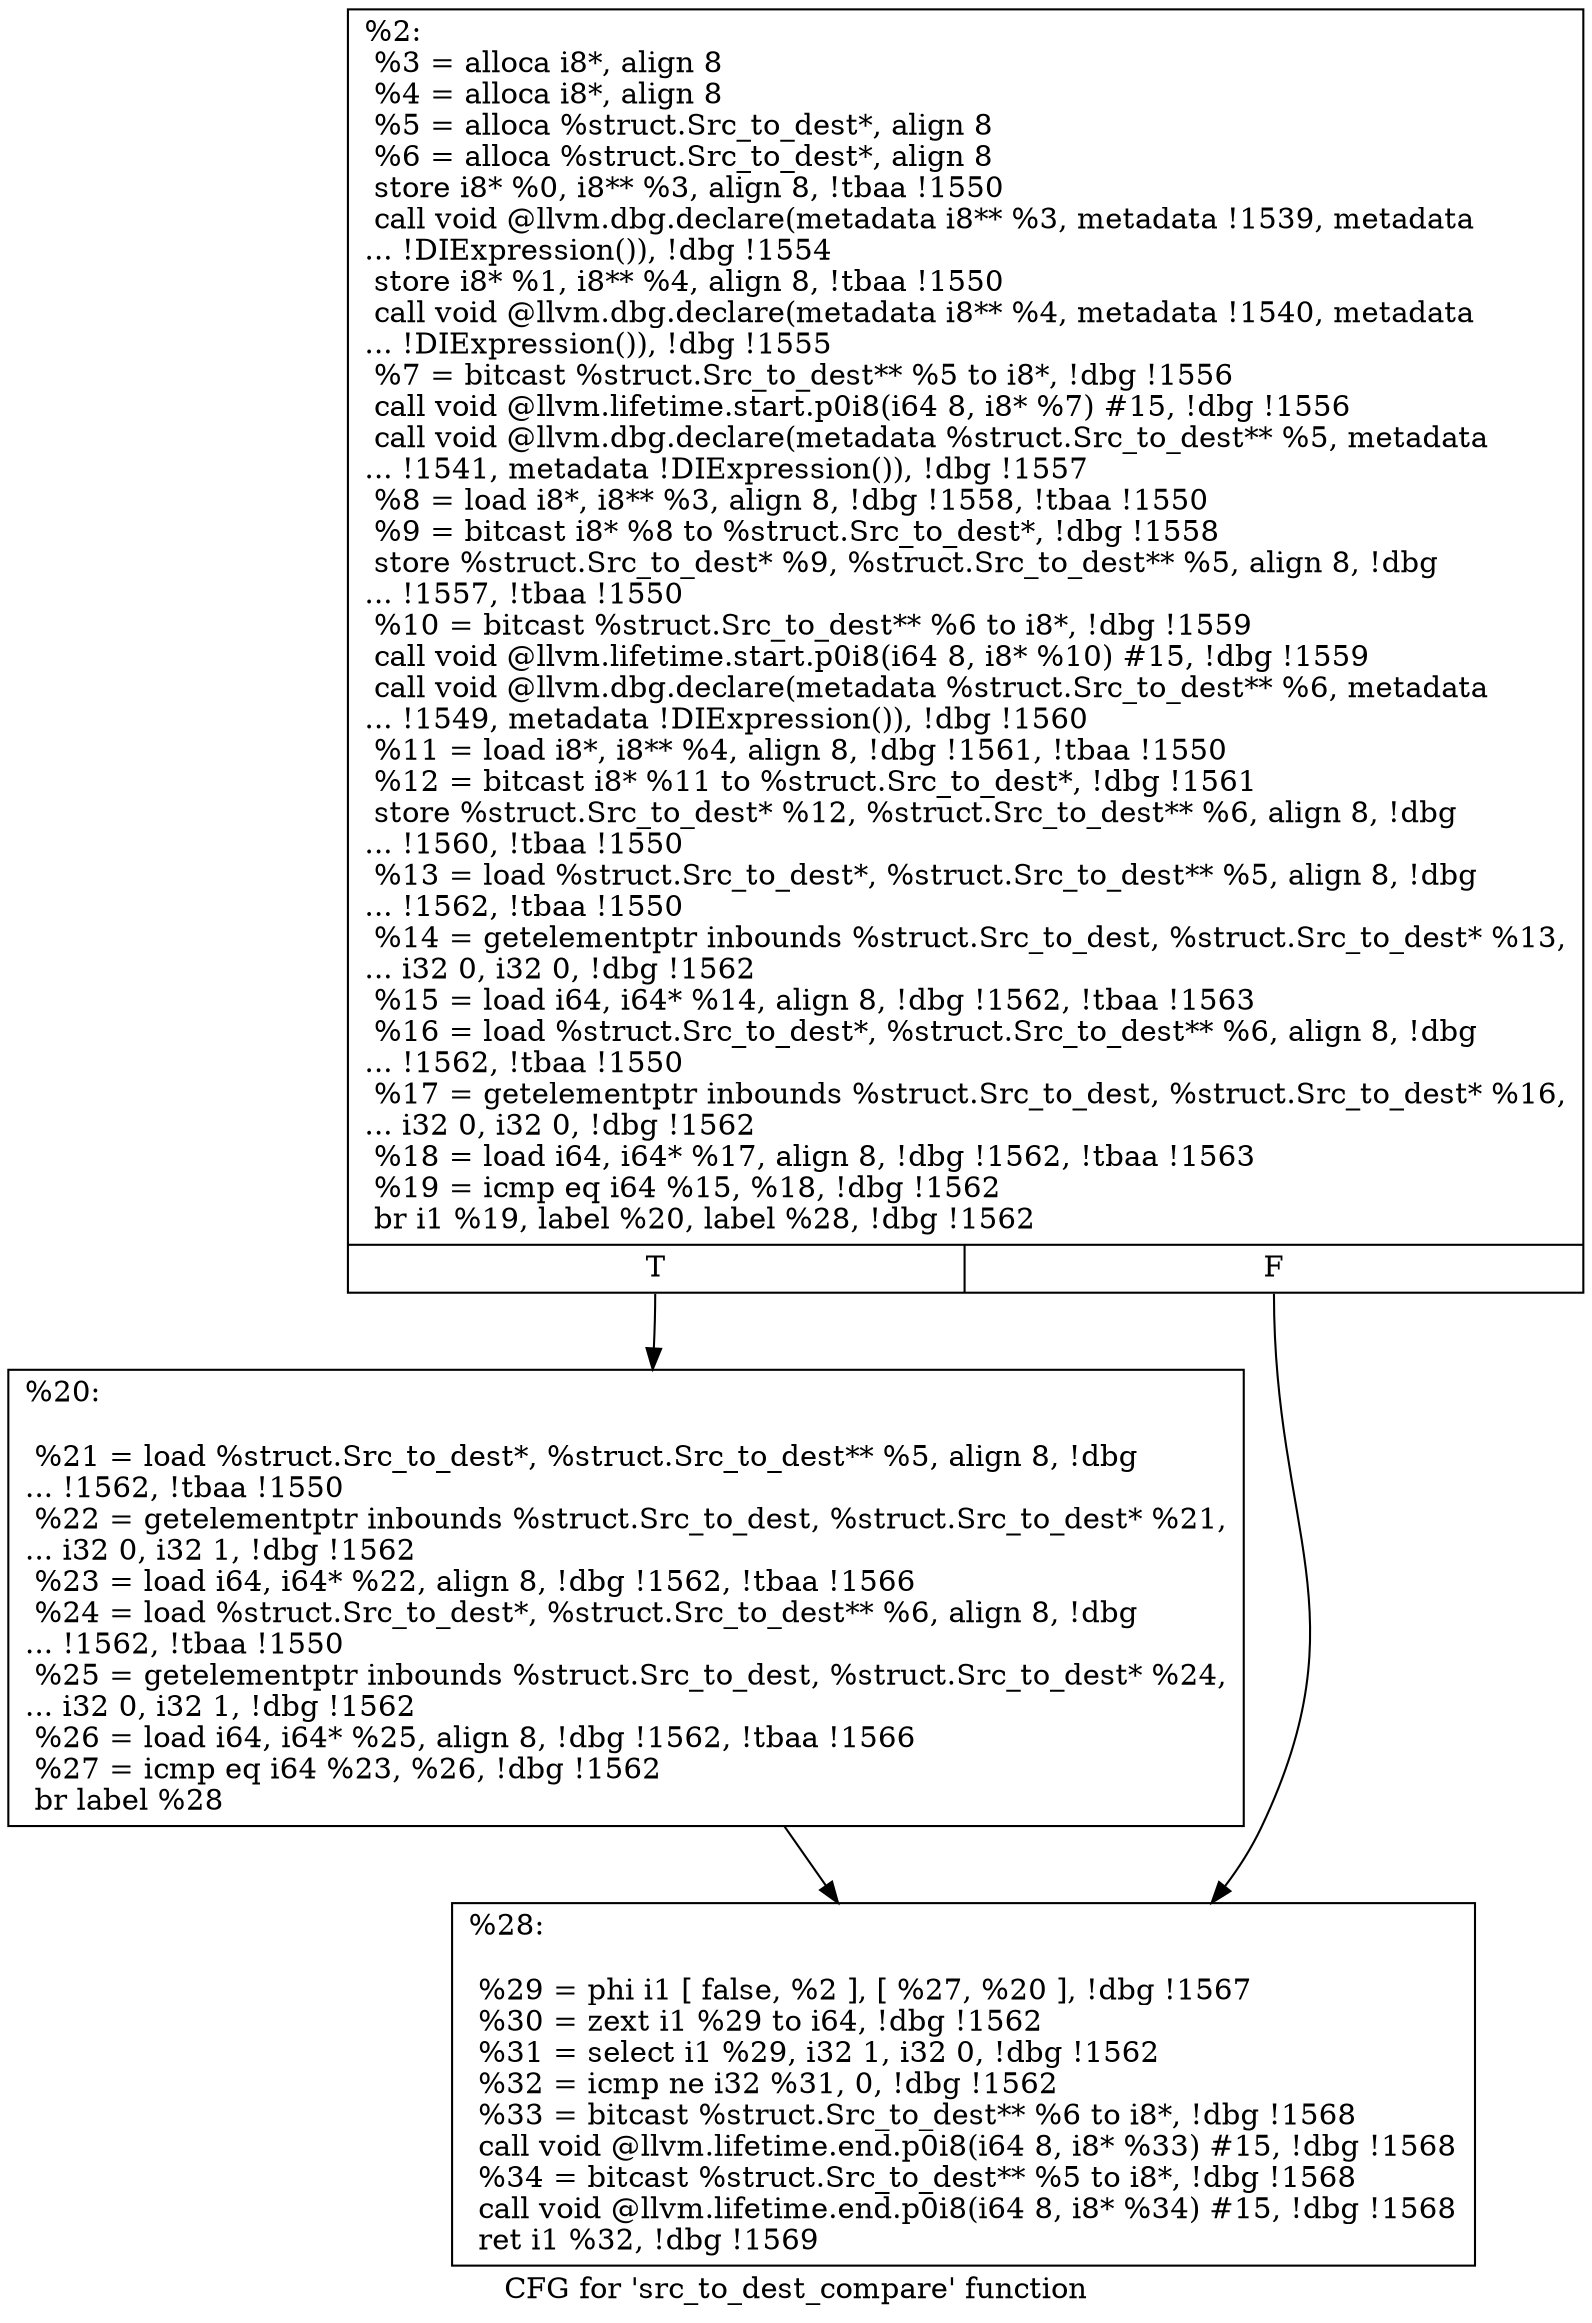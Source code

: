 digraph "CFG for 'src_to_dest_compare' function" {
	label="CFG for 'src_to_dest_compare' function";

	Node0x28b4330 [shape=record,label="{%2:\l  %3 = alloca i8*, align 8\l  %4 = alloca i8*, align 8\l  %5 = alloca %struct.Src_to_dest*, align 8\l  %6 = alloca %struct.Src_to_dest*, align 8\l  store i8* %0, i8** %3, align 8, !tbaa !1550\l  call void @llvm.dbg.declare(metadata i8** %3, metadata !1539, metadata\l... !DIExpression()), !dbg !1554\l  store i8* %1, i8** %4, align 8, !tbaa !1550\l  call void @llvm.dbg.declare(metadata i8** %4, metadata !1540, metadata\l... !DIExpression()), !dbg !1555\l  %7 = bitcast %struct.Src_to_dest** %5 to i8*, !dbg !1556\l  call void @llvm.lifetime.start.p0i8(i64 8, i8* %7) #15, !dbg !1556\l  call void @llvm.dbg.declare(metadata %struct.Src_to_dest** %5, metadata\l... !1541, metadata !DIExpression()), !dbg !1557\l  %8 = load i8*, i8** %3, align 8, !dbg !1558, !tbaa !1550\l  %9 = bitcast i8* %8 to %struct.Src_to_dest*, !dbg !1558\l  store %struct.Src_to_dest* %9, %struct.Src_to_dest** %5, align 8, !dbg\l... !1557, !tbaa !1550\l  %10 = bitcast %struct.Src_to_dest** %6 to i8*, !dbg !1559\l  call void @llvm.lifetime.start.p0i8(i64 8, i8* %10) #15, !dbg !1559\l  call void @llvm.dbg.declare(metadata %struct.Src_to_dest** %6, metadata\l... !1549, metadata !DIExpression()), !dbg !1560\l  %11 = load i8*, i8** %4, align 8, !dbg !1561, !tbaa !1550\l  %12 = bitcast i8* %11 to %struct.Src_to_dest*, !dbg !1561\l  store %struct.Src_to_dest* %12, %struct.Src_to_dest** %6, align 8, !dbg\l... !1560, !tbaa !1550\l  %13 = load %struct.Src_to_dest*, %struct.Src_to_dest** %5, align 8, !dbg\l... !1562, !tbaa !1550\l  %14 = getelementptr inbounds %struct.Src_to_dest, %struct.Src_to_dest* %13,\l... i32 0, i32 0, !dbg !1562\l  %15 = load i64, i64* %14, align 8, !dbg !1562, !tbaa !1563\l  %16 = load %struct.Src_to_dest*, %struct.Src_to_dest** %6, align 8, !dbg\l... !1562, !tbaa !1550\l  %17 = getelementptr inbounds %struct.Src_to_dest, %struct.Src_to_dest* %16,\l... i32 0, i32 0, !dbg !1562\l  %18 = load i64, i64* %17, align 8, !dbg !1562, !tbaa !1563\l  %19 = icmp eq i64 %15, %18, !dbg !1562\l  br i1 %19, label %20, label %28, !dbg !1562\l|{<s0>T|<s1>F}}"];
	Node0x28b4330:s0 -> Node0x28b5470;
	Node0x28b4330:s1 -> Node0x28b54c0;
	Node0x28b5470 [shape=record,label="{%20:\l\l  %21 = load %struct.Src_to_dest*, %struct.Src_to_dest** %5, align 8, !dbg\l... !1562, !tbaa !1550\l  %22 = getelementptr inbounds %struct.Src_to_dest, %struct.Src_to_dest* %21,\l... i32 0, i32 1, !dbg !1562\l  %23 = load i64, i64* %22, align 8, !dbg !1562, !tbaa !1566\l  %24 = load %struct.Src_to_dest*, %struct.Src_to_dest** %6, align 8, !dbg\l... !1562, !tbaa !1550\l  %25 = getelementptr inbounds %struct.Src_to_dest, %struct.Src_to_dest* %24,\l... i32 0, i32 1, !dbg !1562\l  %26 = load i64, i64* %25, align 8, !dbg !1562, !tbaa !1566\l  %27 = icmp eq i64 %23, %26, !dbg !1562\l  br label %28\l}"];
	Node0x28b5470 -> Node0x28b54c0;
	Node0x28b54c0 [shape=record,label="{%28:\l\l  %29 = phi i1 [ false, %2 ], [ %27, %20 ], !dbg !1567\l  %30 = zext i1 %29 to i64, !dbg !1562\l  %31 = select i1 %29, i32 1, i32 0, !dbg !1562\l  %32 = icmp ne i32 %31, 0, !dbg !1562\l  %33 = bitcast %struct.Src_to_dest** %6 to i8*, !dbg !1568\l  call void @llvm.lifetime.end.p0i8(i64 8, i8* %33) #15, !dbg !1568\l  %34 = bitcast %struct.Src_to_dest** %5 to i8*, !dbg !1568\l  call void @llvm.lifetime.end.p0i8(i64 8, i8* %34) #15, !dbg !1568\l  ret i1 %32, !dbg !1569\l}"];
}
